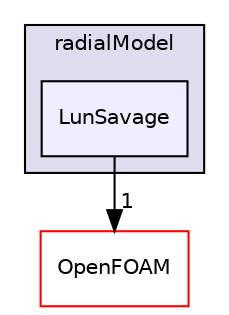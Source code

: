 digraph "src/phaseSystemModels/reactingEulerFoam/reactingTwoPhaseEulerFoam/twoPhaseCompressibleTurbulenceModels/kineticTheoryModels/radialModel/LunSavage" {
  bgcolor=transparent;
  compound=true
  node [ fontsize="10", fontname="Helvetica"];
  edge [ labelfontsize="10", labelfontname="Helvetica"];
  subgraph clusterdir_1f29486de58aea5e758e9cf61bb2656f {
    graph [ bgcolor="#ddddee", pencolor="black", label="radialModel" fontname="Helvetica", fontsize="10", URL="dir_1f29486de58aea5e758e9cf61bb2656f.html"]
  dir_49ae00d4b68a4197b4ed079e9416abb6 [shape=box, label="LunSavage", style="filled", fillcolor="#eeeeff", pencolor="black", URL="dir_49ae00d4b68a4197b4ed079e9416abb6.html"];
  }
  dir_c5473ff19b20e6ec4dfe5c310b3778a8 [shape=box label="OpenFOAM" color="red" URL="dir_c5473ff19b20e6ec4dfe5c310b3778a8.html"];
  dir_49ae00d4b68a4197b4ed079e9416abb6->dir_c5473ff19b20e6ec4dfe5c310b3778a8 [headlabel="1", labeldistance=1.5 headhref="dir_003347_002151.html"];
}
